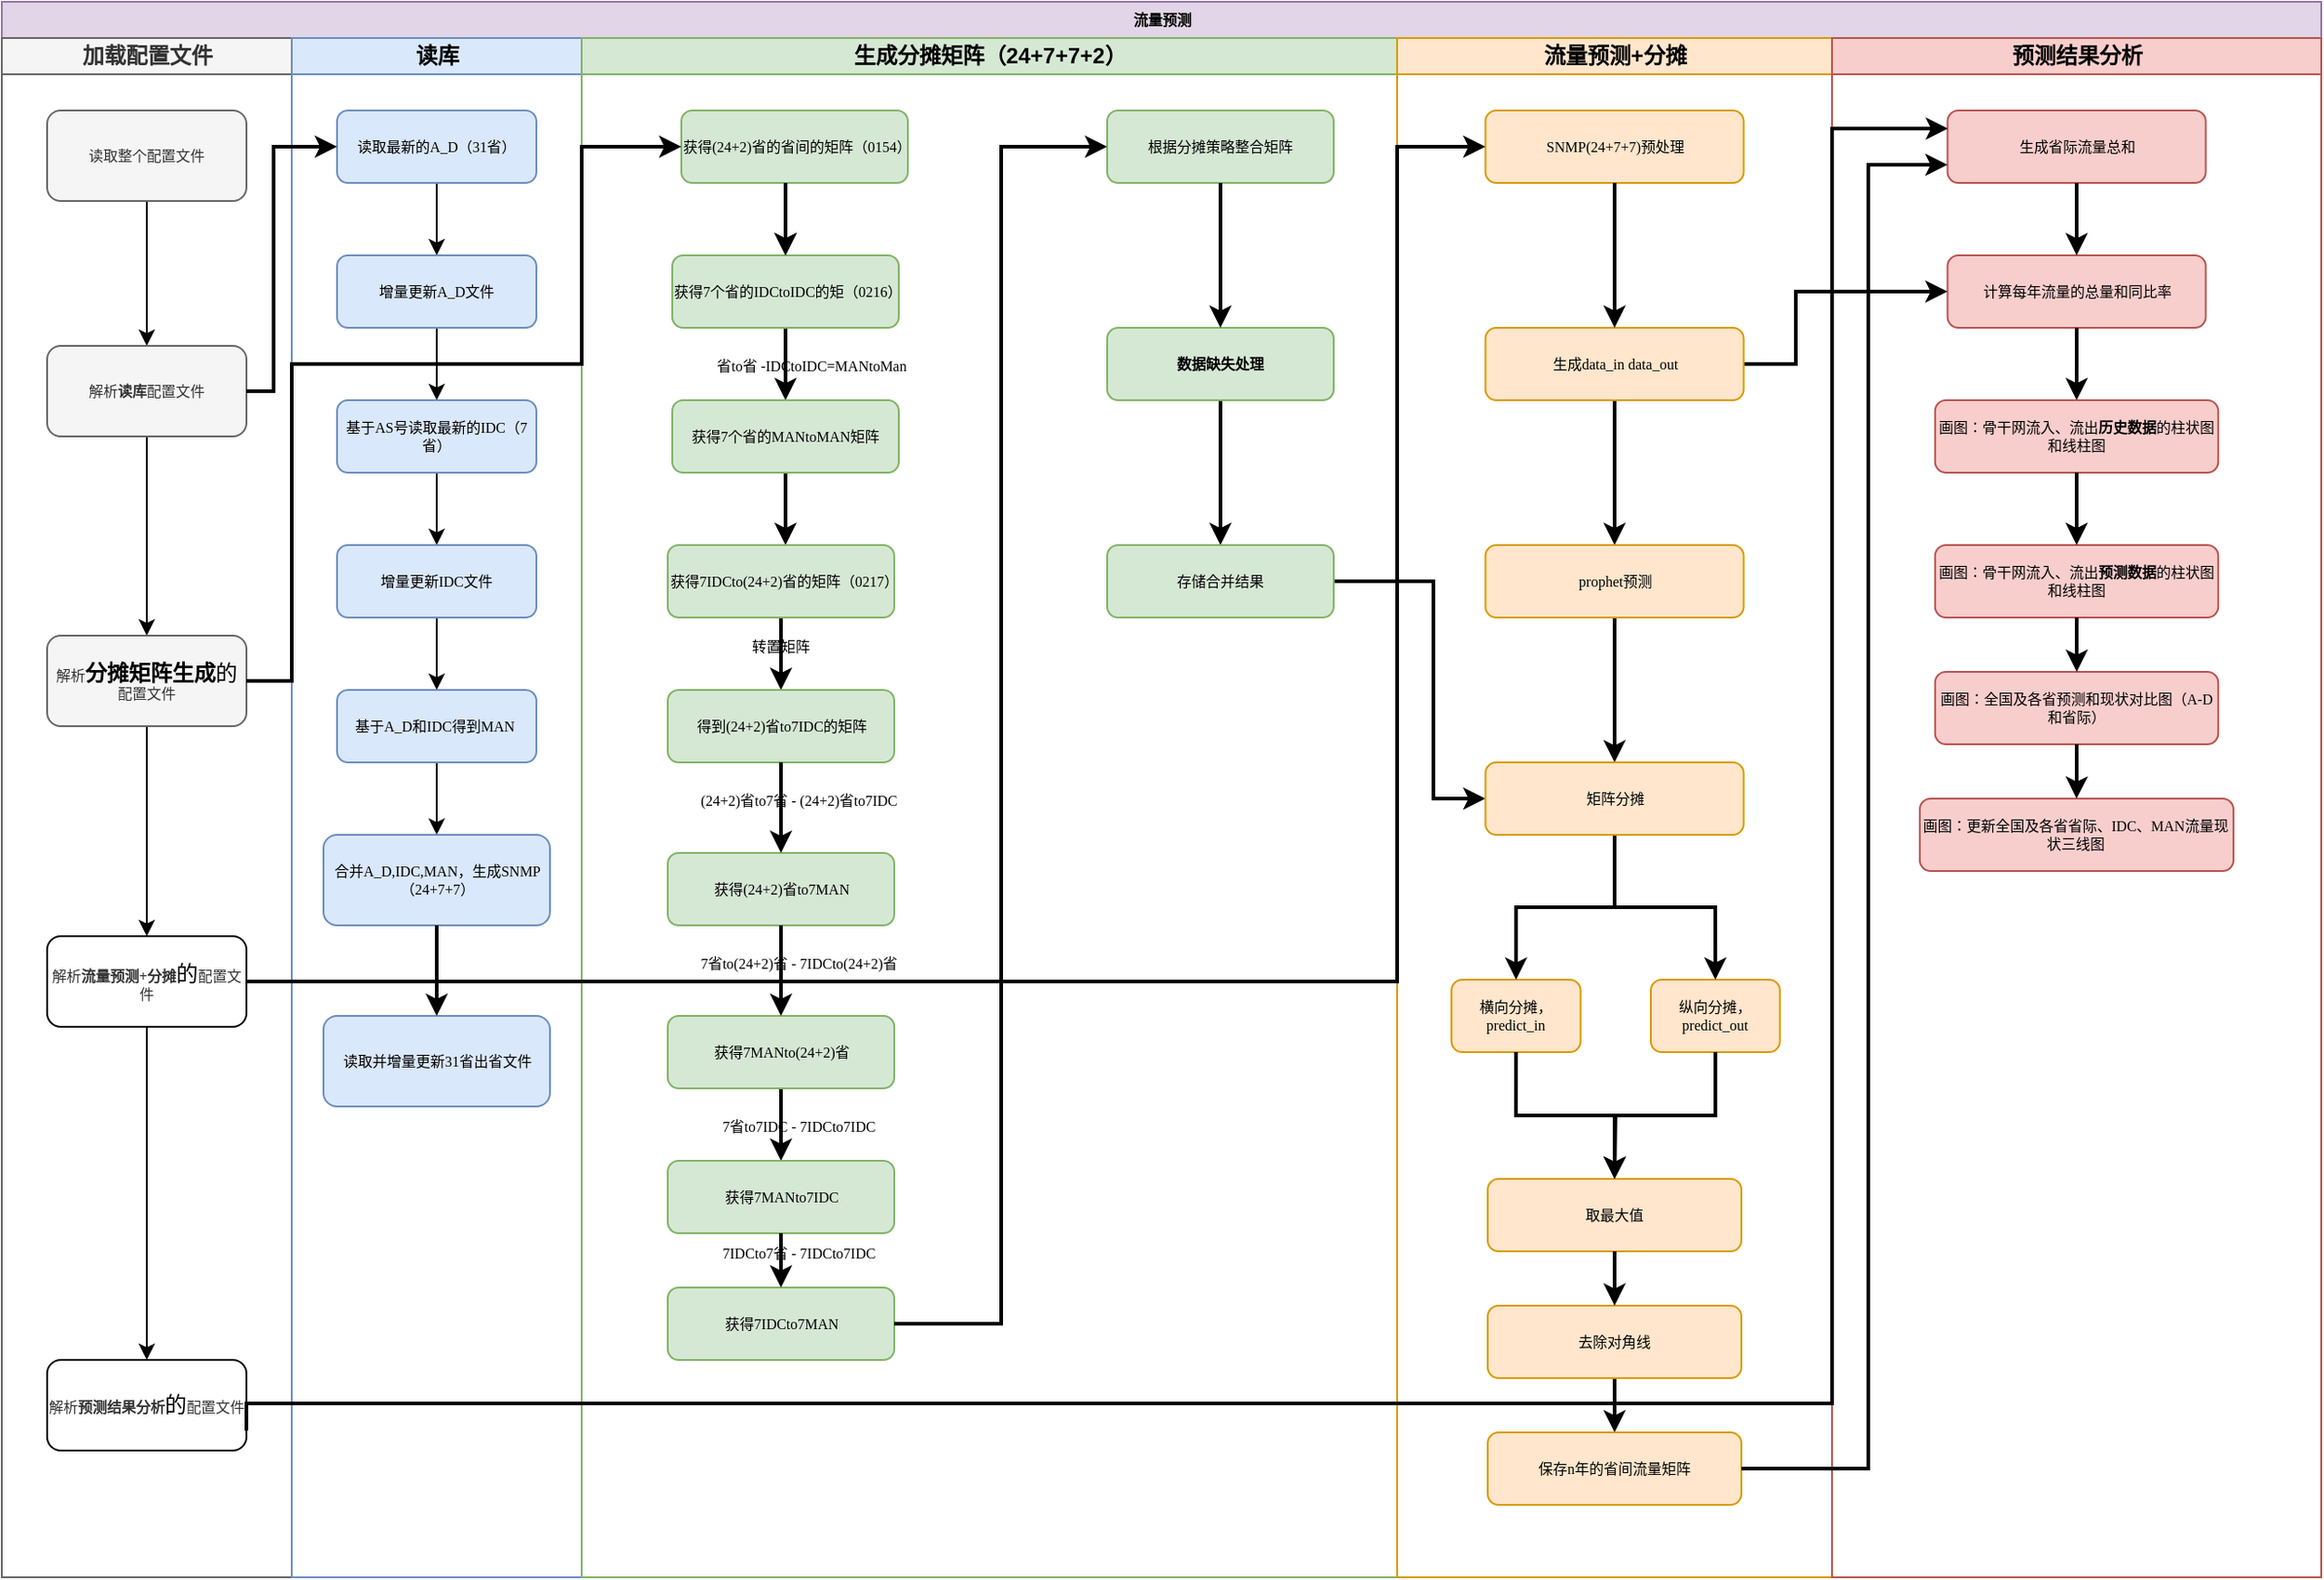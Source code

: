 <mxfile version="14.6.11" type="github">
  <diagram name="Page-1" id="74e2e168-ea6b-b213-b513-2b3c1d86103e">
    <mxGraphModel dx="1630" dy="923" grid="1" gridSize="10" guides="1" tooltips="1" connect="1" arrows="1" fold="1" page="1" pageScale="1" pageWidth="1100" pageHeight="850" background="none" math="0" shadow="0">
      <root>
        <mxCell id="0" />
        <mxCell id="1" parent="0" />
        <mxCell id="77e6c97f196da883-1" value="流量预测" style="swimlane;html=1;childLayout=stackLayout;startSize=20;rounded=0;shadow=0;labelBackgroundColor=none;strokeWidth=1;fontFamily=Verdana;fontSize=8;align=center;fillColor=#e1d5e7;strokeColor=#9673a6;" parent="1" vertex="1">
          <mxGeometry x="70" y="60" width="1280" height="870" as="geometry">
            <mxRectangle x="70" y="40" width="60" height="20" as="alternateBounds" />
          </mxGeometry>
        </mxCell>
        <mxCell id="77e6c97f196da883-2" value="加载配置文件" style="swimlane;html=1;startSize=20;fillColor=#f5f5f5;strokeColor=#666666;fontColor=#333333;" parent="77e6c97f196da883-1" vertex="1">
          <mxGeometry y="20" width="160" height="850" as="geometry" />
        </mxCell>
        <mxCell id="Lyl0aHTXtG_z2ggI5j9D-4" style="edgeStyle=orthogonalEdgeStyle;rounded=0;orthogonalLoop=1;jettySize=auto;html=1;exitX=0.5;exitY=1;exitDx=0;exitDy=0;entryX=0.5;entryY=0;entryDx=0;entryDy=0;" edge="1" parent="77e6c97f196da883-2" source="77e6c97f196da883-9" target="Lyl0aHTXtG_z2ggI5j9D-1">
          <mxGeometry relative="1" as="geometry" />
        </mxCell>
        <mxCell id="77e6c97f196da883-9" value="读取整个配置文件" style="rounded=1;whiteSpace=wrap;html=1;shadow=0;labelBackgroundColor=none;strokeWidth=1;fontFamily=Verdana;fontSize=8;align=center;fillColor=#f5f5f5;strokeColor=#666666;fontColor=#333333;" parent="77e6c97f196da883-2" vertex="1">
          <mxGeometry x="25" y="40" width="110" height="50" as="geometry" />
        </mxCell>
        <mxCell id="Lyl0aHTXtG_z2ggI5j9D-5" style="edgeStyle=orthogonalEdgeStyle;rounded=0;orthogonalLoop=1;jettySize=auto;html=1;exitX=0.5;exitY=1;exitDx=0;exitDy=0;" edge="1" parent="77e6c97f196da883-2" source="Lyl0aHTXtG_z2ggI5j9D-1" target="Lyl0aHTXtG_z2ggI5j9D-2">
          <mxGeometry relative="1" as="geometry" />
        </mxCell>
        <mxCell id="Lyl0aHTXtG_z2ggI5j9D-1" value="解析&lt;b&gt;读库&lt;/b&gt;配置文件" style="rounded=1;whiteSpace=wrap;html=1;shadow=0;labelBackgroundColor=none;strokeWidth=1;fontFamily=Verdana;fontSize=8;align=center;fillColor=#f5f5f5;strokeColor=#666666;fontColor=#333333;" vertex="1" parent="77e6c97f196da883-2">
          <mxGeometry x="25" y="170" width="110" height="50" as="geometry" />
        </mxCell>
        <mxCell id="Lyl0aHTXtG_z2ggI5j9D-6" style="edgeStyle=orthogonalEdgeStyle;rounded=0;orthogonalLoop=1;jettySize=auto;html=1;exitX=0.5;exitY=1;exitDx=0;exitDy=0;entryX=0.5;entryY=0;entryDx=0;entryDy=0;" edge="1" parent="77e6c97f196da883-2" source="Lyl0aHTXtG_z2ggI5j9D-2" target="Lyl0aHTXtG_z2ggI5j9D-3">
          <mxGeometry relative="1" as="geometry" />
        </mxCell>
        <mxCell id="Lyl0aHTXtG_z2ggI5j9D-2" value="解析&lt;span style=&quot;color: rgb(0 , 0 , 0) ; font-family: &amp;#34;helvetica&amp;#34; ; font-size: 12px ; font-weight: 700&quot;&gt;分摊矩阵生成&lt;/span&gt;&lt;span style=&quot;color: rgb(0 , 0 , 0) ; font-family: &amp;#34;helvetica&amp;#34; ; font-size: 12px&quot;&gt;的&lt;/span&gt;配置文件" style="rounded=1;whiteSpace=wrap;html=1;shadow=0;labelBackgroundColor=none;strokeWidth=1;fontFamily=Verdana;fontSize=8;align=center;fillColor=#f5f5f5;strokeColor=#666666;fontColor=#333333;" vertex="1" parent="77e6c97f196da883-2">
          <mxGeometry x="25" y="330" width="110" height="50" as="geometry" />
        </mxCell>
        <mxCell id="77e6c97f196da883-10" value="&lt;span style=&quot;color: rgb(51 , 51 , 51)&quot;&gt;解析&lt;b&gt;预测结果分析&lt;/b&gt;&lt;/span&gt;&lt;span style=&quot;font-size: 12px ; font-family: &amp;#34;helvetica&amp;#34;&quot;&gt;的&lt;/span&gt;&lt;span style=&quot;color: rgb(51 , 51 , 51)&quot;&gt;配置文件&lt;/span&gt;" style="rounded=1;whiteSpace=wrap;html=1;shadow=0;labelBackgroundColor=none;strokeWidth=1;fontFamily=Verdana;fontSize=8;align=center;" parent="77e6c97f196da883-2" vertex="1">
          <mxGeometry x="25" y="730" width="110" height="50" as="geometry" />
        </mxCell>
        <mxCell id="Lyl0aHTXtG_z2ggI5j9D-7" style="edgeStyle=orthogonalEdgeStyle;rounded=0;orthogonalLoop=1;jettySize=auto;html=1;exitX=0.5;exitY=1;exitDx=0;exitDy=0;entryX=0.5;entryY=0;entryDx=0;entryDy=0;" edge="1" parent="77e6c97f196da883-2" source="Lyl0aHTXtG_z2ggI5j9D-3" target="77e6c97f196da883-10">
          <mxGeometry relative="1" as="geometry" />
        </mxCell>
        <mxCell id="Lyl0aHTXtG_z2ggI5j9D-3" value="&lt;span style=&quot;color: rgb(51 , 51 , 51)&quot;&gt;解析&lt;b&gt;流量预测+分摊&lt;/b&gt;&lt;/span&gt;&lt;span style=&quot;font-size: 12px ; font-family: &amp;#34;helvetica&amp;#34;&quot;&gt;的&lt;/span&gt;&lt;span style=&quot;color: rgb(51 , 51 , 51)&quot;&gt;配置文件&lt;/span&gt;" style="rounded=1;whiteSpace=wrap;html=1;shadow=0;labelBackgroundColor=none;strokeWidth=1;fontFamily=Verdana;fontSize=8;align=center;" vertex="1" parent="77e6c97f196da883-2">
          <mxGeometry x="25" y="496" width="110" height="50" as="geometry" />
        </mxCell>
        <mxCell id="77e6c97f196da883-3" value="读库" style="swimlane;html=1;startSize=20;fillColor=#dae8fc;strokeColor=#6c8ebf;" parent="77e6c97f196da883-1" vertex="1">
          <mxGeometry x="160" y="20" width="160" height="850" as="geometry" />
        </mxCell>
        <mxCell id="Lyl0aHTXtG_z2ggI5j9D-16" style="edgeStyle=orthogonalEdgeStyle;curved=1;rounded=0;orthogonalLoop=1;jettySize=auto;html=1;exitX=0.5;exitY=1;exitDx=0;exitDy=0;entryX=0.5;entryY=0;entryDx=0;entryDy=0;" edge="1" parent="77e6c97f196da883-3" source="Lyl0aHTXtG_z2ggI5j9D-8" target="Lyl0aHTXtG_z2ggI5j9D-10">
          <mxGeometry relative="1" as="geometry" />
        </mxCell>
        <mxCell id="Lyl0aHTXtG_z2ggI5j9D-8" value="读取最新的A_D（31省）" style="rounded=1;whiteSpace=wrap;html=1;shadow=0;labelBackgroundColor=none;strokeWidth=1;fontFamily=Verdana;fontSize=8;align=center;fillColor=#dae8fc;strokeColor=#6c8ebf;" vertex="1" parent="77e6c97f196da883-3">
          <mxGeometry x="25" y="40" width="110" height="40" as="geometry" />
        </mxCell>
        <mxCell id="Lyl0aHTXtG_z2ggI5j9D-17" style="edgeStyle=orthogonalEdgeStyle;curved=1;rounded=0;orthogonalLoop=1;jettySize=auto;html=1;exitX=0.5;exitY=1;exitDx=0;exitDy=0;entryX=0.5;entryY=0;entryDx=0;entryDy=0;" edge="1" parent="77e6c97f196da883-3" source="Lyl0aHTXtG_z2ggI5j9D-10" target="Lyl0aHTXtG_z2ggI5j9D-11">
          <mxGeometry relative="1" as="geometry" />
        </mxCell>
        <mxCell id="Lyl0aHTXtG_z2ggI5j9D-10" value="增量更新A_D文件" style="rounded=1;whiteSpace=wrap;html=1;shadow=0;labelBackgroundColor=none;strokeWidth=1;fontFamily=Verdana;fontSize=8;align=center;fillColor=#dae8fc;strokeColor=#6c8ebf;" vertex="1" parent="77e6c97f196da883-3">
          <mxGeometry x="25" y="120" width="110" height="40" as="geometry" />
        </mxCell>
        <mxCell id="Lyl0aHTXtG_z2ggI5j9D-18" style="edgeStyle=orthogonalEdgeStyle;curved=1;rounded=0;orthogonalLoop=1;jettySize=auto;html=1;exitX=0.5;exitY=1;exitDx=0;exitDy=0;entryX=0.5;entryY=0;entryDx=0;entryDy=0;" edge="1" parent="77e6c97f196da883-3" source="Lyl0aHTXtG_z2ggI5j9D-11" target="Lyl0aHTXtG_z2ggI5j9D-12">
          <mxGeometry relative="1" as="geometry" />
        </mxCell>
        <mxCell id="Lyl0aHTXtG_z2ggI5j9D-11" value="基于AS号读取最新的IDC（7省）" style="rounded=1;whiteSpace=wrap;html=1;shadow=0;labelBackgroundColor=none;strokeWidth=1;fontFamily=Verdana;fontSize=8;align=center;fillColor=#dae8fc;strokeColor=#6c8ebf;" vertex="1" parent="77e6c97f196da883-3">
          <mxGeometry x="25" y="200" width="110" height="40" as="geometry" />
        </mxCell>
        <mxCell id="Lyl0aHTXtG_z2ggI5j9D-19" style="edgeStyle=orthogonalEdgeStyle;curved=1;rounded=0;orthogonalLoop=1;jettySize=auto;html=1;exitX=0.5;exitY=1;exitDx=0;exitDy=0;entryX=0.5;entryY=0;entryDx=0;entryDy=0;" edge="1" parent="77e6c97f196da883-3" source="Lyl0aHTXtG_z2ggI5j9D-12" target="Lyl0aHTXtG_z2ggI5j9D-14">
          <mxGeometry relative="1" as="geometry" />
        </mxCell>
        <mxCell id="Lyl0aHTXtG_z2ggI5j9D-12" value="增量更新IDC文件" style="rounded=1;whiteSpace=wrap;html=1;shadow=0;labelBackgroundColor=none;strokeWidth=1;fontFamily=Verdana;fontSize=8;align=center;fillColor=#dae8fc;strokeColor=#6c8ebf;" vertex="1" parent="77e6c97f196da883-3">
          <mxGeometry x="25" y="280" width="110" height="40" as="geometry" />
        </mxCell>
        <mxCell id="Lyl0aHTXtG_z2ggI5j9D-20" style="edgeStyle=orthogonalEdgeStyle;curved=1;rounded=0;orthogonalLoop=1;jettySize=auto;html=1;exitX=0.5;exitY=1;exitDx=0;exitDy=0;entryX=0.5;entryY=0;entryDx=0;entryDy=0;" edge="1" parent="77e6c97f196da883-3" source="Lyl0aHTXtG_z2ggI5j9D-14" target="Lyl0aHTXtG_z2ggI5j9D-15">
          <mxGeometry relative="1" as="geometry" />
        </mxCell>
        <mxCell id="Lyl0aHTXtG_z2ggI5j9D-14" value="基于A_D和IDC得到MAN&amp;nbsp;" style="rounded=1;whiteSpace=wrap;html=1;shadow=0;labelBackgroundColor=none;strokeWidth=1;fontFamily=Verdana;fontSize=8;align=center;fillColor=#dae8fc;strokeColor=#6c8ebf;" vertex="1" parent="77e6c97f196da883-3">
          <mxGeometry x="25" y="360" width="110" height="40" as="geometry" />
        </mxCell>
        <mxCell id="Lyl0aHTXtG_z2ggI5j9D-15" value="合并A_D,IDC,MAN，生成SNMP（24+7+7）" style="rounded=1;whiteSpace=wrap;html=1;shadow=0;labelBackgroundColor=none;strokeWidth=1;fontFamily=Verdana;fontSize=8;align=center;fillColor=#dae8fc;strokeColor=#6c8ebf;" vertex="1" parent="77e6c97f196da883-3">
          <mxGeometry x="17.5" y="440" width="125" height="50" as="geometry" />
        </mxCell>
        <mxCell id="Lyl0aHTXtG_z2ggI5j9D-114" value="读取并增量更新31省出省文件" style="rounded=1;whiteSpace=wrap;html=1;shadow=0;labelBackgroundColor=none;strokeWidth=1;fontFamily=Verdana;fontSize=8;align=center;fillColor=#dae8fc;strokeColor=#6c8ebf;" vertex="1" parent="77e6c97f196da883-3">
          <mxGeometry x="17.5" y="540" width="125" height="50" as="geometry" />
        </mxCell>
        <mxCell id="Lyl0aHTXtG_z2ggI5j9D-115" value="" style="edgeStyle=orthogonalEdgeStyle;rounded=0;orthogonalLoop=1;jettySize=auto;html=1;strokeWidth=2;" edge="1" parent="77e6c97f196da883-3" source="Lyl0aHTXtG_z2ggI5j9D-15" target="Lyl0aHTXtG_z2ggI5j9D-114">
          <mxGeometry relative="1" as="geometry" />
        </mxCell>
        <mxCell id="77e6c97f196da883-4" value="生成分摊矩阵（24+7+7+2）" style="swimlane;html=1;startSize=20;fillColor=#d5e8d4;strokeColor=#82b366;" parent="77e6c97f196da883-1" vertex="1">
          <mxGeometry x="320" y="20" width="450" height="850" as="geometry" />
        </mxCell>
        <mxCell id="Lyl0aHTXtG_z2ggI5j9D-21" value="获得(24+2)省的省间的矩阵（0154）" style="rounded=1;whiteSpace=wrap;html=1;shadow=0;labelBackgroundColor=none;strokeWidth=1;fontFamily=Verdana;fontSize=8;align=center;fillColor=#d5e8d4;strokeColor=#82b366;" vertex="1" parent="77e6c97f196da883-4">
          <mxGeometry x="55" y="40" width="125" height="40" as="geometry" />
        </mxCell>
        <mxCell id="Lyl0aHTXtG_z2ggI5j9D-38" style="edgeStyle=elbowEdgeStyle;rounded=0;orthogonalLoop=1;jettySize=auto;html=1;exitX=0.5;exitY=1;exitDx=0;exitDy=0;entryX=0.5;entryY=0;entryDx=0;entryDy=0;strokeWidth=2;" edge="1" parent="77e6c97f196da883-4" source="Lyl0aHTXtG_z2ggI5j9D-23" target="Lyl0aHTXtG_z2ggI5j9D-27">
          <mxGeometry relative="1" as="geometry" />
        </mxCell>
        <mxCell id="Lyl0aHTXtG_z2ggI5j9D-23" value="获得7个省的IDCtoIDC的矩（0216）" style="rounded=1;whiteSpace=wrap;html=1;shadow=0;labelBackgroundColor=none;strokeWidth=1;fontFamily=Verdana;fontSize=8;align=center;fillColor=#d5e8d4;strokeColor=#82b366;" vertex="1" parent="77e6c97f196da883-4">
          <mxGeometry x="50" y="120" width="125" height="40" as="geometry" />
        </mxCell>
        <mxCell id="Lyl0aHTXtG_z2ggI5j9D-56" style="edgeStyle=elbowEdgeStyle;rounded=0;orthogonalLoop=1;jettySize=auto;html=1;exitX=0.5;exitY=1;exitDx=0;exitDy=0;strokeWidth=2;" edge="1" parent="77e6c97f196da883-4" source="Lyl0aHTXtG_z2ggI5j9D-27" target="Lyl0aHTXtG_z2ggI5j9D-29">
          <mxGeometry relative="1" as="geometry" />
        </mxCell>
        <mxCell id="Lyl0aHTXtG_z2ggI5j9D-27" value="获得7个省的MANtoMAN矩阵" style="rounded=1;whiteSpace=wrap;html=1;shadow=0;labelBackgroundColor=none;strokeWidth=1;fontFamily=Verdana;fontSize=8;align=center;fillColor=#d5e8d4;strokeColor=#82b366;" vertex="1" parent="77e6c97f196da883-4">
          <mxGeometry x="50" y="200" width="125" height="40" as="geometry" />
        </mxCell>
        <mxCell id="Lyl0aHTXtG_z2ggI5j9D-41" style="edgeStyle=elbowEdgeStyle;rounded=0;orthogonalLoop=1;jettySize=auto;html=1;exitX=0.5;exitY=1;exitDx=0;exitDy=0;strokeWidth=2;" edge="1" parent="77e6c97f196da883-4" source="Lyl0aHTXtG_z2ggI5j9D-29" target="Lyl0aHTXtG_z2ggI5j9D-30">
          <mxGeometry relative="1" as="geometry" />
        </mxCell>
        <mxCell id="Lyl0aHTXtG_z2ggI5j9D-29" value="获得7IDCto(24+2)省的矩阵（0217）" style="rounded=1;whiteSpace=wrap;html=1;shadow=0;labelBackgroundColor=none;strokeWidth=1;fontFamily=Verdana;fontSize=8;align=center;fillColor=#d5e8d4;strokeColor=#82b366;" vertex="1" parent="77e6c97f196da883-4">
          <mxGeometry x="47.5" y="280" width="125" height="40" as="geometry" />
        </mxCell>
        <mxCell id="Lyl0aHTXtG_z2ggI5j9D-30" value="得到(24+2)省to7IDC的矩阵" style="rounded=1;whiteSpace=wrap;html=1;shadow=0;labelBackgroundColor=none;strokeWidth=1;fontFamily=Verdana;fontSize=8;align=center;fillColor=#d5e8d4;strokeColor=#82b366;" vertex="1" parent="77e6c97f196da883-4">
          <mxGeometry x="47.5" y="360" width="125" height="40" as="geometry" />
        </mxCell>
        <mxCell id="Lyl0aHTXtG_z2ggI5j9D-37" value="" style="edgeStyle=elbowEdgeStyle;rounded=0;orthogonalLoop=1;jettySize=auto;html=1;strokeWidth=2;entryX=0.5;entryY=0;entryDx=0;entryDy=0;" edge="1" parent="77e6c97f196da883-4" source="Lyl0aHTXtG_z2ggI5j9D-21" target="Lyl0aHTXtG_z2ggI5j9D-23">
          <mxGeometry relative="1" as="geometry">
            <mxPoint x="120" y="90" as="targetPoint" />
          </mxGeometry>
        </mxCell>
        <mxCell id="Lyl0aHTXtG_z2ggI5j9D-40" value="&lt;span style=&quot;font-family: &amp;#34;verdana&amp;#34; ; font-size: 8px&quot;&gt;转置矩阵&lt;/span&gt;" style="text;html=1;strokeColor=none;fillColor=none;align=center;verticalAlign=middle;whiteSpace=wrap;rounded=0;" vertex="1" parent="77e6c97f196da883-4">
          <mxGeometry x="80" y="325" width="60" height="20" as="geometry" />
        </mxCell>
        <mxCell id="Lyl0aHTXtG_z2ggI5j9D-44" value="&lt;span style=&quot;font-family: &amp;#34;verdana&amp;#34; ; font-size: 8px&quot;&gt;(24+2)省to7省 - (24+2)省to7IDC&lt;/span&gt;" style="text;html=1;strokeColor=none;fillColor=none;align=center;verticalAlign=middle;whiteSpace=wrap;rounded=0;" vertex="1" parent="77e6c97f196da883-4">
          <mxGeometry x="5" y="410" width="230" height="20" as="geometry" />
        </mxCell>
        <mxCell id="Lyl0aHTXtG_z2ggI5j9D-42" value="获得(24+2)省to7MAN" style="rounded=1;whiteSpace=wrap;html=1;shadow=0;labelBackgroundColor=none;strokeWidth=1;fontFamily=Verdana;fontSize=8;align=center;fillColor=#d5e8d4;strokeColor=#82b366;" vertex="1" parent="77e6c97f196da883-4">
          <mxGeometry x="47.5" y="450" width="125" height="40" as="geometry" />
        </mxCell>
        <mxCell id="Lyl0aHTXtG_z2ggI5j9D-43" value="" style="edgeStyle=elbowEdgeStyle;rounded=0;orthogonalLoop=1;jettySize=auto;html=1;strokeWidth=2;" edge="1" parent="77e6c97f196da883-4" source="Lyl0aHTXtG_z2ggI5j9D-30" target="Lyl0aHTXtG_z2ggI5j9D-42">
          <mxGeometry relative="1" as="geometry" />
        </mxCell>
        <mxCell id="Lyl0aHTXtG_z2ggI5j9D-51" style="edgeStyle=elbowEdgeStyle;rounded=0;orthogonalLoop=1;jettySize=auto;html=1;exitX=0.5;exitY=1;exitDx=0;exitDy=0;entryX=0.5;entryY=0;entryDx=0;entryDy=0;strokeWidth=2;" edge="1" parent="77e6c97f196da883-4" source="Lyl0aHTXtG_z2ggI5j9D-46" target="Lyl0aHTXtG_z2ggI5j9D-50">
          <mxGeometry relative="1" as="geometry" />
        </mxCell>
        <mxCell id="Lyl0aHTXtG_z2ggI5j9D-46" value="获得7MANto(24+2)省" style="rounded=1;whiteSpace=wrap;html=1;shadow=0;labelBackgroundColor=none;strokeWidth=1;fontFamily=Verdana;fontSize=8;align=center;fillColor=#d5e8d4;strokeColor=#82b366;" vertex="1" parent="77e6c97f196da883-4">
          <mxGeometry x="47.5" y="540" width="125" height="40" as="geometry" />
        </mxCell>
        <mxCell id="Lyl0aHTXtG_z2ggI5j9D-47" value="" style="edgeStyle=elbowEdgeStyle;rounded=0;orthogonalLoop=1;jettySize=auto;html=1;strokeWidth=2;" edge="1" parent="77e6c97f196da883-4" source="Lyl0aHTXtG_z2ggI5j9D-42" target="Lyl0aHTXtG_z2ggI5j9D-46">
          <mxGeometry relative="1" as="geometry" />
        </mxCell>
        <mxCell id="Lyl0aHTXtG_z2ggI5j9D-49" value="&lt;span style=&quot;font-family: &amp;#34;verdana&amp;#34; ; font-size: 8px&quot;&gt;7省to(24+2)省 - 7IDCto(24+2)省&lt;/span&gt;" style="text;html=1;strokeColor=none;fillColor=none;align=center;verticalAlign=middle;whiteSpace=wrap;rounded=0;" vertex="1" parent="77e6c97f196da883-4">
          <mxGeometry x="5" y="500" width="230" height="20" as="geometry" />
        </mxCell>
        <mxCell id="Lyl0aHTXtG_z2ggI5j9D-50" value="获得7MANto7IDC" style="rounded=1;whiteSpace=wrap;html=1;shadow=0;labelBackgroundColor=none;strokeWidth=1;fontFamily=Verdana;fontSize=8;align=center;fillColor=#d5e8d4;strokeColor=#82b366;" vertex="1" parent="77e6c97f196da883-4">
          <mxGeometry x="47.5" y="620" width="125" height="40" as="geometry" />
        </mxCell>
        <mxCell id="Lyl0aHTXtG_z2ggI5j9D-52" value="&lt;span style=&quot;font-family: &amp;#34;verdana&amp;#34; ; font-size: 8px&quot;&gt;7省to7IDC - 7IDCto7IDC&lt;/span&gt;" style="text;html=1;strokeColor=none;fillColor=none;align=center;verticalAlign=middle;whiteSpace=wrap;rounded=0;" vertex="1" parent="77e6c97f196da883-4">
          <mxGeometry x="5" y="590" width="230" height="20" as="geometry" />
        </mxCell>
        <mxCell id="Lyl0aHTXtG_z2ggI5j9D-53" value="获得7IDCto7MAN" style="rounded=1;whiteSpace=wrap;html=1;shadow=0;labelBackgroundColor=none;strokeWidth=1;fontFamily=Verdana;fontSize=8;align=center;fillColor=#d5e8d4;strokeColor=#82b366;" vertex="1" parent="77e6c97f196da883-4">
          <mxGeometry x="47.5" y="690" width="125" height="40" as="geometry" />
        </mxCell>
        <mxCell id="Lyl0aHTXtG_z2ggI5j9D-54" value="" style="edgeStyle=elbowEdgeStyle;rounded=0;orthogonalLoop=1;jettySize=auto;html=1;strokeWidth=2;" edge="1" parent="77e6c97f196da883-4" source="Lyl0aHTXtG_z2ggI5j9D-50" target="Lyl0aHTXtG_z2ggI5j9D-53">
          <mxGeometry relative="1" as="geometry" />
        </mxCell>
        <mxCell id="Lyl0aHTXtG_z2ggI5j9D-55" value="&lt;span style=&quot;font-family: &amp;#34;verdana&amp;#34; ; font-size: 8px&quot;&gt;7IDCto7省 - 7IDCto7IDC&lt;/span&gt;" style="text;html=1;strokeColor=none;fillColor=none;align=center;verticalAlign=middle;whiteSpace=wrap;rounded=0;" vertex="1" parent="77e6c97f196da883-4">
          <mxGeometry x="5" y="660" width="230" height="20" as="geometry" />
        </mxCell>
        <mxCell id="Lyl0aHTXtG_z2ggI5j9D-57" value="根据分摊策略整合矩阵" style="rounded=1;whiteSpace=wrap;html=1;shadow=0;labelBackgroundColor=none;strokeWidth=1;fontFamily=Verdana;fontSize=8;align=center;fillColor=#d5e8d4;strokeColor=#82b366;" vertex="1" parent="77e6c97f196da883-4">
          <mxGeometry x="290" y="40" width="125" height="40" as="geometry" />
        </mxCell>
        <mxCell id="Lyl0aHTXtG_z2ggI5j9D-58" value="" style="edgeStyle=elbowEdgeStyle;rounded=0;orthogonalLoop=1;jettySize=auto;html=1;strokeWidth=2;" edge="1" parent="77e6c97f196da883-4" source="Lyl0aHTXtG_z2ggI5j9D-53" target="Lyl0aHTXtG_z2ggI5j9D-57">
          <mxGeometry relative="1" as="geometry" />
        </mxCell>
        <mxCell id="Lyl0aHTXtG_z2ggI5j9D-61" value="" style="edgeStyle=elbowEdgeStyle;rounded=0;orthogonalLoop=1;jettySize=auto;html=1;strokeWidth=2;entryX=0.5;entryY=0;entryDx=0;entryDy=0;" edge="1" parent="77e6c97f196da883-4">
          <mxGeometry relative="1" as="geometry">
            <mxPoint x="112.5" y="80" as="sourcePoint" />
            <mxPoint x="112" y="120" as="targetPoint" />
          </mxGeometry>
        </mxCell>
        <mxCell id="77e6c97f196da883-5" value="流量预测+分摊" style="swimlane;html=1;startSize=20;fillColor=#ffe6cc;strokeColor=#d79b00;" parent="77e6c97f196da883-1" vertex="1">
          <mxGeometry x="770" y="20" width="240" height="850" as="geometry" />
        </mxCell>
        <mxCell id="Lyl0aHTXtG_z2ggI5j9D-65" value="SNMP(24+7+7)预处理" style="rounded=1;whiteSpace=wrap;html=1;shadow=0;labelBackgroundColor=none;strokeWidth=1;fontFamily=Verdana;fontSize=8;align=center;fillColor=#ffe6cc;strokeColor=#d79b00;" vertex="1" parent="77e6c97f196da883-5">
          <mxGeometry x="48.75" y="40" width="142.5" height="40" as="geometry" />
        </mxCell>
        <mxCell id="Lyl0aHTXtG_z2ggI5j9D-79" value="纵向分摊，predict_out" style="rounded=1;whiteSpace=wrap;html=1;shadow=0;labelBackgroundColor=none;strokeWidth=1;fontFamily=Verdana;fontSize=8;align=center;fillColor=#ffe6cc;strokeColor=#d79b00;" vertex="1" parent="77e6c97f196da883-5">
          <mxGeometry x="140" y="520" width="71.25" height="40" as="geometry" />
        </mxCell>
        <mxCell id="Lyl0aHTXtG_z2ggI5j9D-77" value="横向分摊，predict_in" style="rounded=1;whiteSpace=wrap;html=1;shadow=0;labelBackgroundColor=none;strokeWidth=1;fontFamily=Verdana;fontSize=8;align=center;fillColor=#ffe6cc;strokeColor=#d79b00;" vertex="1" parent="77e6c97f196da883-5">
          <mxGeometry x="30" y="520" width="71.25" height="40" as="geometry" />
        </mxCell>
        <mxCell id="Lyl0aHTXtG_z2ggI5j9D-85" value="取最大值" style="rounded=1;whiteSpace=wrap;html=1;shadow=0;labelBackgroundColor=none;strokeWidth=1;fontFamily=Verdana;fontSize=8;align=center;fillColor=#ffe6cc;strokeColor=#d79b00;" vertex="1" parent="77e6c97f196da883-5">
          <mxGeometry x="50" y="630" width="140" height="40" as="geometry" />
        </mxCell>
        <mxCell id="Lyl0aHTXtG_z2ggI5j9D-86" value="" style="edgeStyle=orthogonalEdgeStyle;rounded=0;orthogonalLoop=1;jettySize=auto;html=1;strokeWidth=2;" edge="1" parent="77e6c97f196da883-5" source="Lyl0aHTXtG_z2ggI5j9D-79" target="Lyl0aHTXtG_z2ggI5j9D-85">
          <mxGeometry relative="1" as="geometry" />
        </mxCell>
        <mxCell id="Lyl0aHTXtG_z2ggI5j9D-91" value="" style="edgeStyle=orthogonalEdgeStyle;rounded=0;orthogonalLoop=1;jettySize=auto;html=1;strokeWidth=2;" edge="1" parent="77e6c97f196da883-5" source="Lyl0aHTXtG_z2ggI5j9D-88">
          <mxGeometry relative="1" as="geometry">
            <mxPoint x="120" y="770" as="targetPoint" />
          </mxGeometry>
        </mxCell>
        <mxCell id="Lyl0aHTXtG_z2ggI5j9D-88" value="去除对角线" style="rounded=1;whiteSpace=wrap;html=1;shadow=0;labelBackgroundColor=none;strokeWidth=1;fontFamily=Verdana;fontSize=8;align=center;fillColor=#ffe6cc;strokeColor=#d79b00;" vertex="1" parent="77e6c97f196da883-5">
          <mxGeometry x="50" y="700" width="140" height="40" as="geometry" />
        </mxCell>
        <mxCell id="Lyl0aHTXtG_z2ggI5j9D-89" value="" style="edgeStyle=orthogonalEdgeStyle;rounded=0;orthogonalLoop=1;jettySize=auto;html=1;strokeWidth=2;" edge="1" parent="77e6c97f196da883-5" source="Lyl0aHTXtG_z2ggI5j9D-85" target="Lyl0aHTXtG_z2ggI5j9D-88">
          <mxGeometry relative="1" as="geometry" />
        </mxCell>
        <mxCell id="Lyl0aHTXtG_z2ggI5j9D-92" value="保存n年的省间流量矩阵" style="rounded=1;whiteSpace=wrap;html=1;shadow=0;labelBackgroundColor=none;strokeWidth=1;fontFamily=Verdana;fontSize=8;align=center;fillColor=#ffe6cc;strokeColor=#d79b00;" vertex="1" parent="77e6c97f196da883-5">
          <mxGeometry x="50" y="770" width="140" height="40" as="geometry" />
        </mxCell>
        <mxCell id="77e6c97f196da883-6" value="预测结果分析" style="swimlane;html=1;startSize=20;fillColor=#f8cecc;strokeColor=#b85450;" parent="77e6c97f196da883-1" vertex="1">
          <mxGeometry x="1010" y="20" width="270" height="850" as="geometry" />
        </mxCell>
        <mxCell id="77e6c97f196da883-37" style="edgeStyle=orthogonalEdgeStyle;rounded=1;html=1;labelBackgroundColor=none;startArrow=none;startFill=0;startSize=5;endArrow=classicThin;endFill=1;endSize=5;jettySize=auto;orthogonalLoop=1;strokeWidth=1;fontFamily=Verdana;fontSize=8" parent="77e6c97f196da883-6" target="77e6c97f196da883-21" edge="1">
          <mxGeometry relative="1" as="geometry">
            <mxPoint x="80" y="460" as="sourcePoint" />
          </mxGeometry>
        </mxCell>
        <mxCell id="77e6c97f196da883-38" style="edgeStyle=orthogonalEdgeStyle;rounded=1;html=1;labelBackgroundColor=none;startArrow=none;startFill=0;startSize=5;endArrow=classicThin;endFill=1;endSize=5;jettySize=auto;orthogonalLoop=1;strokeWidth=1;fontFamily=Verdana;fontSize=8" parent="77e6c97f196da883-6" target="77e6c97f196da883-22" edge="1">
          <mxGeometry relative="1" as="geometry">
            <mxPoint x="80" y="540" as="sourcePoint" />
          </mxGeometry>
        </mxCell>
        <mxCell id="Lyl0aHTXtG_z2ggI5j9D-97" value="生成省际流量总和" style="rounded=1;whiteSpace=wrap;html=1;shadow=0;labelBackgroundColor=none;strokeWidth=1;fontFamily=Verdana;fontSize=8;align=center;fillColor=#f8cecc;strokeColor=#b85450;" vertex="1" parent="77e6c97f196da883-6">
          <mxGeometry x="63.75" y="40" width="142.5" height="40" as="geometry" />
        </mxCell>
        <mxCell id="Lyl0aHTXtG_z2ggI5j9D-101" value="计算每年流量的总量和同比率" style="rounded=1;whiteSpace=wrap;html=1;shadow=0;labelBackgroundColor=none;strokeWidth=1;fontFamily=Verdana;fontSize=8;align=center;fillColor=#f8cecc;strokeColor=#b85450;" vertex="1" parent="77e6c97f196da883-6">
          <mxGeometry x="63.75" y="120" width="142.5" height="40" as="geometry" />
        </mxCell>
        <mxCell id="Lyl0aHTXtG_z2ggI5j9D-102" value="" style="edgeStyle=orthogonalEdgeStyle;rounded=0;orthogonalLoop=1;jettySize=auto;html=1;strokeWidth=2;" edge="1" parent="77e6c97f196da883-6" source="Lyl0aHTXtG_z2ggI5j9D-97" target="Lyl0aHTXtG_z2ggI5j9D-101">
          <mxGeometry relative="1" as="geometry" />
        </mxCell>
        <mxCell id="Lyl0aHTXtG_z2ggI5j9D-105" value="" style="edgeStyle=orthogonalEdgeStyle;rounded=0;orthogonalLoop=1;jettySize=auto;html=1;strokeWidth=2;" edge="1" parent="77e6c97f196da883-6" source="Lyl0aHTXtG_z2ggI5j9D-101">
          <mxGeometry relative="1" as="geometry">
            <mxPoint x="135" y="200" as="targetPoint" />
          </mxGeometry>
        </mxCell>
        <mxCell id="Lyl0aHTXtG_z2ggI5j9D-106" value="画图：骨干网流入、流出&lt;b&gt;历史数据&lt;/b&gt;的柱状图和线柱图" style="rounded=1;whiteSpace=wrap;html=1;shadow=0;labelBackgroundColor=none;strokeWidth=1;fontFamily=Verdana;fontSize=8;align=center;fillColor=#f8cecc;strokeColor=#b85450;" vertex="1" parent="77e6c97f196da883-6">
          <mxGeometry x="56.88" y="200" width="156.25" height="40" as="geometry" />
        </mxCell>
        <mxCell id="Lyl0aHTXtG_z2ggI5j9D-108" value="画图：骨干网流入、流出&lt;b&gt;预测数据&lt;/b&gt;的柱状图和线柱图" style="rounded=1;whiteSpace=wrap;html=1;shadow=0;labelBackgroundColor=none;strokeWidth=1;fontFamily=Verdana;fontSize=8;align=center;fillColor=#f8cecc;strokeColor=#b85450;" vertex="1" parent="77e6c97f196da883-6">
          <mxGeometry x="56.88" y="280" width="156.25" height="40" as="geometry" />
        </mxCell>
        <mxCell id="Lyl0aHTXtG_z2ggI5j9D-109" value="" style="edgeStyle=orthogonalEdgeStyle;rounded=0;orthogonalLoop=1;jettySize=auto;html=1;strokeWidth=2;" edge="1" parent="77e6c97f196da883-6" source="Lyl0aHTXtG_z2ggI5j9D-106" target="Lyl0aHTXtG_z2ggI5j9D-108">
          <mxGeometry relative="1" as="geometry" />
        </mxCell>
        <mxCell id="Lyl0aHTXtG_z2ggI5j9D-110" value="画图：全国及各省预测和现状对比图（A-D和省际）" style="rounded=1;whiteSpace=wrap;html=1;shadow=0;labelBackgroundColor=none;strokeWidth=1;fontFamily=Verdana;fontSize=8;align=center;fillColor=#f8cecc;strokeColor=#b85450;" vertex="1" parent="77e6c97f196da883-6">
          <mxGeometry x="56.88" y="350" width="156.25" height="40" as="geometry" />
        </mxCell>
        <mxCell id="Lyl0aHTXtG_z2ggI5j9D-111" value="" style="edgeStyle=orthogonalEdgeStyle;rounded=0;orthogonalLoop=1;jettySize=auto;html=1;strokeWidth=2;" edge="1" parent="77e6c97f196da883-6" source="Lyl0aHTXtG_z2ggI5j9D-108" target="Lyl0aHTXtG_z2ggI5j9D-110">
          <mxGeometry relative="1" as="geometry" />
        </mxCell>
        <mxCell id="Lyl0aHTXtG_z2ggI5j9D-112" value="画图：更新全国及各省省际、IDC、MAN流量现状三线图" style="rounded=1;whiteSpace=wrap;html=1;shadow=0;labelBackgroundColor=none;strokeWidth=1;fontFamily=Verdana;fontSize=8;align=center;fillColor=#f8cecc;strokeColor=#b85450;" vertex="1" parent="77e6c97f196da883-6">
          <mxGeometry x="48.44" y="420" width="173.12" height="40" as="geometry" />
        </mxCell>
        <mxCell id="Lyl0aHTXtG_z2ggI5j9D-113" value="" style="edgeStyle=orthogonalEdgeStyle;rounded=0;orthogonalLoop=1;jettySize=auto;html=1;strokeWidth=2;" edge="1" parent="77e6c97f196da883-6" source="Lyl0aHTXtG_z2ggI5j9D-110" target="Lyl0aHTXtG_z2ggI5j9D-112">
          <mxGeometry relative="1" as="geometry" />
        </mxCell>
        <mxCell id="Lyl0aHTXtG_z2ggI5j9D-9" style="edgeStyle=elbowEdgeStyle;rounded=0;orthogonalLoop=1;jettySize=auto;html=1;exitX=1;exitY=0.5;exitDx=0;exitDy=0;entryX=0;entryY=0.5;entryDx=0;entryDy=0;strokeWidth=2;" edge="1" parent="77e6c97f196da883-1" source="Lyl0aHTXtG_z2ggI5j9D-1" target="Lyl0aHTXtG_z2ggI5j9D-8">
          <mxGeometry relative="1" as="geometry">
            <Array as="points">
              <mxPoint x="150" y="170" />
              <mxPoint x="160" y="120" />
            </Array>
          </mxGeometry>
        </mxCell>
        <mxCell id="Lyl0aHTXtG_z2ggI5j9D-22" style="edgeStyle=orthogonalEdgeStyle;rounded=0;orthogonalLoop=1;jettySize=auto;html=1;exitX=1;exitY=0.5;exitDx=0;exitDy=0;entryX=0;entryY=0.5;entryDx=0;entryDy=0;strokeWidth=2;" edge="1" parent="77e6c97f196da883-1" source="Lyl0aHTXtG_z2ggI5j9D-2" target="Lyl0aHTXtG_z2ggI5j9D-21">
          <mxGeometry relative="1" as="geometry">
            <Array as="points">
              <mxPoint x="160" y="375" />
              <mxPoint x="160" y="200" />
              <mxPoint x="320" y="200" />
              <mxPoint x="320" y="80" />
            </Array>
          </mxGeometry>
        </mxCell>
        <mxCell id="Lyl0aHTXtG_z2ggI5j9D-66" style="edgeStyle=elbowEdgeStyle;rounded=0;orthogonalLoop=1;jettySize=auto;html=1;exitX=1;exitY=0.5;exitDx=0;exitDy=0;entryX=0;entryY=0.5;entryDx=0;entryDy=0;strokeWidth=2;" edge="1" parent="77e6c97f196da883-1" source="Lyl0aHTXtG_z2ggI5j9D-3" target="Lyl0aHTXtG_z2ggI5j9D-65">
          <mxGeometry relative="1" as="geometry">
            <Array as="points">
              <mxPoint x="770" y="530" />
              <mxPoint x="760" y="210" />
            </Array>
          </mxGeometry>
        </mxCell>
        <mxCell id="Lyl0aHTXtG_z2ggI5j9D-98" style="edgeStyle=orthogonalEdgeStyle;rounded=0;orthogonalLoop=1;jettySize=auto;html=1;exitX=1;exitY=0.5;exitDx=0;exitDy=0;strokeWidth=2;" edge="1" parent="77e6c97f196da883-1">
          <mxGeometry relative="1" as="geometry">
            <mxPoint x="135.0" y="789" as="sourcePoint" />
            <mxPoint x="1074" y="70" as="targetPoint" />
            <Array as="points">
              <mxPoint x="135" y="774" />
              <mxPoint x="1010" y="774" />
              <mxPoint x="1010" y="70" />
              <mxPoint x="1074" y="70" />
            </Array>
          </mxGeometry>
        </mxCell>
        <mxCell id="Lyl0aHTXtG_z2ggI5j9D-99" style="edgeStyle=orthogonalEdgeStyle;rounded=0;orthogonalLoop=1;jettySize=auto;html=1;exitX=1;exitY=0.5;exitDx=0;exitDy=0;entryX=0;entryY=0.75;entryDx=0;entryDy=0;strokeWidth=2;" edge="1" parent="77e6c97f196da883-1" source="Lyl0aHTXtG_z2ggI5j9D-92" target="Lyl0aHTXtG_z2ggI5j9D-97">
          <mxGeometry relative="1" as="geometry">
            <Array as="points">
              <mxPoint x="1030" y="810" />
              <mxPoint x="1030" y="90" />
            </Array>
          </mxGeometry>
        </mxCell>
        <mxCell id="Lyl0aHTXtG_z2ggI5j9D-33" value="&lt;span style=&quot;font-family: &amp;#34;verdana&amp;#34; ; font-size: 8px&quot;&gt;省to省 -IDCtoIDC=MANtoMan&lt;/span&gt;" style="text;html=1;strokeColor=none;fillColor=none;align=center;verticalAlign=middle;whiteSpace=wrap;rounded=0;" vertex="1" parent="1">
          <mxGeometry x="412.5" y="260" width="207.5" as="geometry" />
        </mxCell>
        <mxCell id="Lyl0aHTXtG_z2ggI5j9D-63" value="" style="edgeStyle=elbowEdgeStyle;rounded=0;orthogonalLoop=1;jettySize=auto;html=1;strokeWidth=2;" edge="1" parent="1" source="Lyl0aHTXtG_z2ggI5j9D-59" target="Lyl0aHTXtG_z2ggI5j9D-62">
          <mxGeometry relative="1" as="geometry" />
        </mxCell>
        <mxCell id="Lyl0aHTXtG_z2ggI5j9D-59" value="&lt;b&gt;数据缺失处理&lt;/b&gt;" style="rounded=1;whiteSpace=wrap;html=1;shadow=0;labelBackgroundColor=none;strokeWidth=1;fontFamily=Verdana;fontSize=8;align=center;fillColor=#d5e8d4;strokeColor=#82b366;" vertex="1" parent="1">
          <mxGeometry x="680" y="240" width="125" height="40" as="geometry" />
        </mxCell>
        <mxCell id="Lyl0aHTXtG_z2ggI5j9D-60" value="" style="edgeStyle=elbowEdgeStyle;rounded=0;orthogonalLoop=1;jettySize=auto;html=1;strokeWidth=2;" edge="1" parent="1" source="Lyl0aHTXtG_z2ggI5j9D-57" target="Lyl0aHTXtG_z2ggI5j9D-59">
          <mxGeometry relative="1" as="geometry" />
        </mxCell>
        <mxCell id="Lyl0aHTXtG_z2ggI5j9D-76" style="edgeStyle=elbowEdgeStyle;rounded=0;orthogonalLoop=1;jettySize=auto;html=1;exitX=1;exitY=0.5;exitDx=0;exitDy=0;entryX=0;entryY=0.5;entryDx=0;entryDy=0;strokeWidth=2;" edge="1" parent="1" source="Lyl0aHTXtG_z2ggI5j9D-62" target="Lyl0aHTXtG_z2ggI5j9D-73">
          <mxGeometry relative="1" as="geometry">
            <Array as="points">
              <mxPoint x="860" y="450" />
            </Array>
          </mxGeometry>
        </mxCell>
        <mxCell id="Lyl0aHTXtG_z2ggI5j9D-62" value="&lt;span&gt;存储合并结果&lt;/span&gt;" style="rounded=1;whiteSpace=wrap;html=1;shadow=0;labelBackgroundColor=none;strokeWidth=1;fontFamily=Verdana;fontSize=8;align=center;fillColor=#d5e8d4;strokeColor=#82b366;fontStyle=0" vertex="1" parent="1">
          <mxGeometry x="680" y="360" width="125" height="40" as="geometry" />
        </mxCell>
        <mxCell id="Lyl0aHTXtG_z2ggI5j9D-71" value="" style="edgeStyle=elbowEdgeStyle;rounded=0;orthogonalLoop=1;jettySize=auto;html=1;strokeWidth=2;" edge="1" parent="1" source="Lyl0aHTXtG_z2ggI5j9D-67" target="Lyl0aHTXtG_z2ggI5j9D-70">
          <mxGeometry relative="1" as="geometry" />
        </mxCell>
        <mxCell id="Lyl0aHTXtG_z2ggI5j9D-103" style="edgeStyle=orthogonalEdgeStyle;rounded=0;orthogonalLoop=1;jettySize=auto;html=1;exitX=1;exitY=0.5;exitDx=0;exitDy=0;entryX=0;entryY=0.5;entryDx=0;entryDy=0;strokeWidth=2;" edge="1" parent="1" source="Lyl0aHTXtG_z2ggI5j9D-67" target="Lyl0aHTXtG_z2ggI5j9D-101">
          <mxGeometry relative="1" as="geometry">
            <Array as="points">
              <mxPoint x="1060" y="260" />
              <mxPoint x="1060" y="220" />
            </Array>
          </mxGeometry>
        </mxCell>
        <mxCell id="Lyl0aHTXtG_z2ggI5j9D-67" value="生成data_in data_out" style="rounded=1;whiteSpace=wrap;html=1;shadow=0;labelBackgroundColor=none;strokeWidth=1;fontFamily=Verdana;fontSize=8;align=center;fillColor=#ffe6cc;strokeColor=#d79b00;" vertex="1" parent="1">
          <mxGeometry x="888.75" y="240" width="142.5" height="40" as="geometry" />
        </mxCell>
        <mxCell id="Lyl0aHTXtG_z2ggI5j9D-68" value="" style="edgeStyle=elbowEdgeStyle;rounded=0;orthogonalLoop=1;jettySize=auto;html=1;strokeWidth=2;" edge="1" parent="1" source="Lyl0aHTXtG_z2ggI5j9D-65" target="Lyl0aHTXtG_z2ggI5j9D-67">
          <mxGeometry relative="1" as="geometry" />
        </mxCell>
        <mxCell id="Lyl0aHTXtG_z2ggI5j9D-74" value="" style="edgeStyle=elbowEdgeStyle;rounded=0;orthogonalLoop=1;jettySize=auto;html=1;strokeWidth=2;" edge="1" parent="1" source="Lyl0aHTXtG_z2ggI5j9D-70" target="Lyl0aHTXtG_z2ggI5j9D-73">
          <mxGeometry relative="1" as="geometry" />
        </mxCell>
        <mxCell id="Lyl0aHTXtG_z2ggI5j9D-70" value="prophet预测" style="rounded=1;whiteSpace=wrap;html=1;shadow=0;labelBackgroundColor=none;strokeWidth=1;fontFamily=Verdana;fontSize=8;align=center;fillColor=#ffe6cc;strokeColor=#d79b00;" vertex="1" parent="1">
          <mxGeometry x="888.75" y="360" width="142.5" height="40" as="geometry" />
        </mxCell>
        <mxCell id="Lyl0aHTXtG_z2ggI5j9D-83" style="edgeStyle=orthogonalEdgeStyle;rounded=0;orthogonalLoop=1;jettySize=auto;html=1;exitX=0.5;exitY=1;exitDx=0;exitDy=0;strokeWidth=2;" edge="1" parent="1" source="Lyl0aHTXtG_z2ggI5j9D-73" target="Lyl0aHTXtG_z2ggI5j9D-77">
          <mxGeometry relative="1" as="geometry" />
        </mxCell>
        <mxCell id="Lyl0aHTXtG_z2ggI5j9D-84" style="edgeStyle=orthogonalEdgeStyle;rounded=0;orthogonalLoop=1;jettySize=auto;html=1;exitX=0.5;exitY=1;exitDx=0;exitDy=0;entryX=0.5;entryY=0;entryDx=0;entryDy=0;strokeWidth=2;" edge="1" parent="1" source="Lyl0aHTXtG_z2ggI5j9D-73" target="Lyl0aHTXtG_z2ggI5j9D-79">
          <mxGeometry relative="1" as="geometry" />
        </mxCell>
        <mxCell id="Lyl0aHTXtG_z2ggI5j9D-73" value="矩阵分摊" style="rounded=1;whiteSpace=wrap;html=1;shadow=0;labelBackgroundColor=none;strokeWidth=1;fontFamily=Verdana;fontSize=8;align=center;fillColor=#ffe6cc;strokeColor=#d79b00;" vertex="1" parent="1">
          <mxGeometry x="888.75" y="480" width="142.5" height="40" as="geometry" />
        </mxCell>
        <mxCell id="Lyl0aHTXtG_z2ggI5j9D-87" style="edgeStyle=orthogonalEdgeStyle;rounded=0;orthogonalLoop=1;jettySize=auto;html=1;exitX=0.5;exitY=1;exitDx=0;exitDy=0;strokeWidth=2;" edge="1" parent="1" source="Lyl0aHTXtG_z2ggI5j9D-77">
          <mxGeometry relative="1" as="geometry">
            <mxPoint x="960" y="710" as="targetPoint" />
          </mxGeometry>
        </mxCell>
      </root>
    </mxGraphModel>
  </diagram>
</mxfile>
